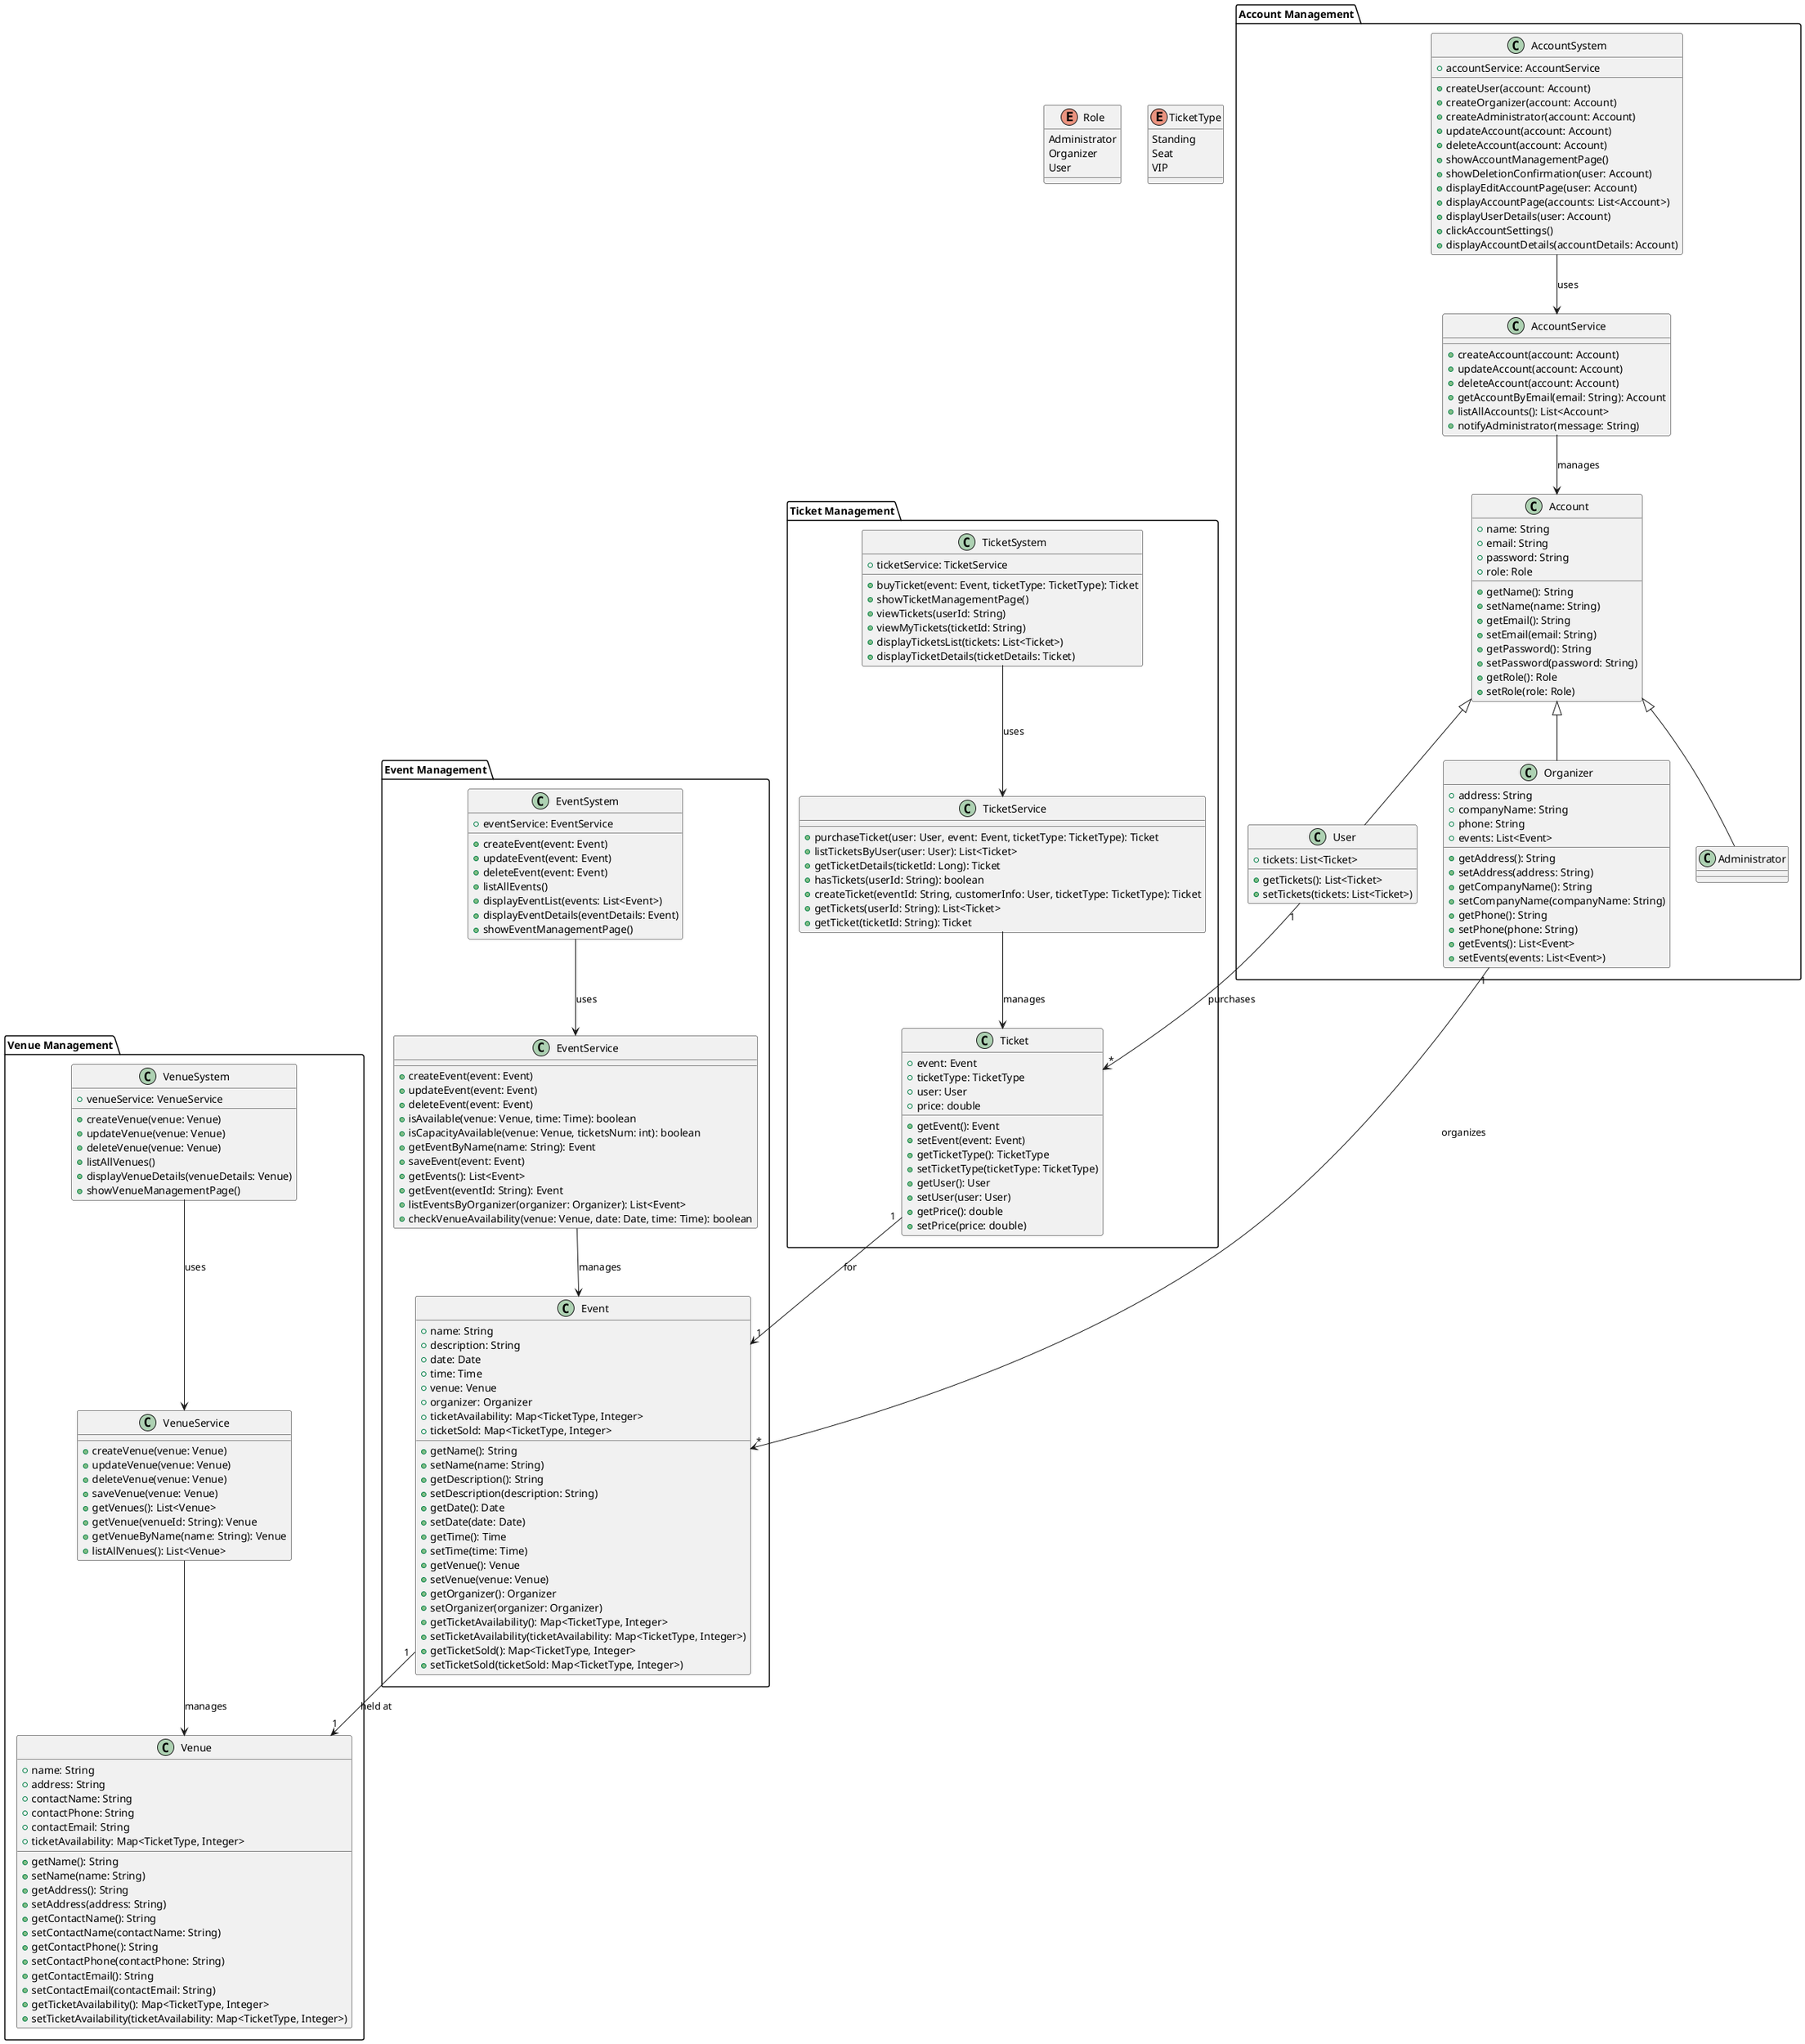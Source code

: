 @startuml
' Enumerations
enum Role {
  Administrator
  Organizer
  User
}

enum TicketType {
  Standing
  Seat
  VIP
}

' Account Management Package
package "Account Management" {
  class Account {
    +name: String
    +email: String
    +password: String
    +role: Role
    +getName(): String
    +setName(name: String)
    +getEmail(): String
    +setEmail(email: String)
    +getPassword(): String
    +setPassword(password: String)
    +getRole(): Role
    +setRole(role: Role)
  }

  class User {
    +tickets: List<Ticket>
    +getTickets(): List<Ticket>
    +setTickets(tickets: List<Ticket>)
  }

  class Organizer {
    +address: String
    +companyName: String
    +phone: String
    +events: List<Event>
    +getAddress(): String
    +setAddress(address: String)
    +getCompanyName(): String
    +setCompanyName(companyName: String)
    +getPhone(): String
    +setPhone(phone: String)
    +getEvents(): List<Event>
    +setEvents(events: List<Event>)
  }

  class Administrator {
    ' No additional attributes; inherits from Account
  }

  class AccountSystem {
    +accountService: AccountService
    +createUser(account: Account)
    +createOrganizer(account: Account)
    +createAdministrator(account: Account)
    +updateAccount(account: Account)
    +deleteAccount(account: Account)
    +showAccountManagementPage()
    +showDeletionConfirmation(user: Account)
    +displayEditAccountPage(user: Account)
    +displayAccountPage(accounts: List<Account>)
    +displayUserDetails(user: Account)
    +clickAccountSettings()
    +displayAccountDetails(accountDetails: Account)
  }

  class AccountService {
    +createAccount(account: Account)
    +updateAccount(account: Account)
    +deleteAccount(account: Account)
    +getAccountByEmail(email: String): Account
    +listAllAccounts(): List<Account>
    +notifyAdministrator(message: String)
  }

  Account <|-- User
  Account <|-- Organizer
  Account <|-- Administrator
  AccountSystem --> AccountService : uses
  AccountService --> Account : manages
}

' Venue Management Package
package "Venue Management" {
  class Venue {
    +name: String
    +address: String
    +contactName: String
    +contactPhone: String
    +contactEmail: String
    +ticketAvailability: Map<TicketType, Integer>
    +getName(): String
    +setName(name: String)
    +getAddress(): String
    +setAddress(address: String)
    +getContactName(): String
    +setContactName(contactName: String)
    +getContactPhone(): String
    +setContactPhone(contactPhone: String)
    +getContactEmail(): String
    +setContactEmail(contactEmail: String)
    +getTicketAvailability(): Map<TicketType, Integer>
    +setTicketAvailability(ticketAvailability: Map<TicketType, Integer>)
  }

  class VenueSystem {
    +venueService: VenueService
    +createVenue(venue: Venue)
    +updateVenue(venue: Venue)
    +deleteVenue(venue: Venue)
    +listAllVenues()
    +displayVenueDetails(venueDetails: Venue)
    +showVenueManagementPage()
  }

  class VenueService {
    +createVenue(venue: Venue)
    +updateVenue(venue: Venue)
    +deleteVenue(venue: Venue)
    +saveVenue(venue: Venue)
    +getVenues(): List<Venue>
    +getVenue(venueId: String): Venue
    +getVenueByName(name: String): Venue
    +listAllVenues(): List<Venue>
  }

  VenueSystem --> VenueService : uses
  VenueService --> Venue : manages
}

' Event Management Package
package "Event Management" {
  class Event {
    +name: String
    +description: String
    +date: Date
    +time: Time
    +venue: Venue
    +organizer: Organizer
    +ticketAvailability: Map<TicketType, Integer>
    +ticketSold: Map<TicketType, Integer>
    +getName(): String
    +setName(name: String)
    +getDescription(): String
    +setDescription(description: String)
    +getDate(): Date
    +setDate(date: Date)
    +getTime(): Time
    +setTime(time: Time)
    +getVenue(): Venue
    +setVenue(venue: Venue)
    +getOrganizer(): Organizer
    +setOrganizer(organizer: Organizer)
    +getTicketAvailability(): Map<TicketType, Integer>
    +setTicketAvailability(ticketAvailability: Map<TicketType, Integer>)
    +getTicketSold(): Map<TicketType, Integer>
    +setTicketSold(ticketSold: Map<TicketType, Integer>)
  }

  class EventSystem {
    +eventService: EventService
    +createEvent(event: Event)
    +updateEvent(event: Event)
    +deleteEvent(event: Event)
    +listAllEvents()
    +displayEventList(events: List<Event>)
    +displayEventDetails(eventDetails: Event)
    +showEventManagementPage()
  }

  class EventService {
    +createEvent(event: Event)
    +updateEvent(event: Event)
    +deleteEvent(event: Event)
    +isAvailable(venue: Venue, time: Time): boolean
    +isCapacityAvailable(venue: Venue, ticketsNum: int): boolean
    +getEventByName(name: String): Event
    +saveEvent(event: Event)
    +getEvents(): List<Event>
    +getEvent(eventId: String): Event
    +listEventsByOrganizer(organizer: Organizer): List<Event>
    +checkVenueAvailability(venue: Venue, date: Date, time: Time): boolean
  }

  EventSystem --> EventService : uses
  EventService --> Event : manages
  Event "1" --> "1" Venue : held at
  Organizer "1" --> "*" Event : organizes
}

' Ticket Management Package
package "Ticket Management" {
  class Ticket {
    +event: Event
    +ticketType: TicketType
    +user: User
    +price: double
    +getEvent(): Event
    +setEvent(event: Event)
    +getTicketType(): TicketType
    +setTicketType(ticketType: TicketType)
    +getUser(): User
    +setUser(user: User)
    +getPrice(): double
    +setPrice(price: double)
  }

  class TicketSystem {
    +ticketService: TicketService
    +buyTicket(event: Event, ticketType: TicketType): Ticket
    +showTicketManagementPage()
    +viewTickets(userId: String)
    +viewMyTickets(ticketId: String)
    +displayTicketsList(tickets: List<Ticket>)
    +displayTicketDetails(ticketDetails: Ticket)
  }

  class TicketService {
    +purchaseTicket(user: User, event: Event, ticketType: TicketType): Ticket
    +listTicketsByUser(user: User): List<Ticket>
    +getTicketDetails(ticketId: Long): Ticket
    +hasTickets(userId: String): boolean
    +createTicket(eventId: String, customerInfo: User, ticketType: TicketType): Ticket
    +getTickets(userId: String): List<Ticket>
    +getTicket(ticketId: String): Ticket
  }

  TicketSystem --> TicketService : uses
  TicketService --> Ticket : manages
  User "1" --> "*" Ticket : purchases
  Ticket "1" --> "1" Event : for
}

' Relationships

@enduml